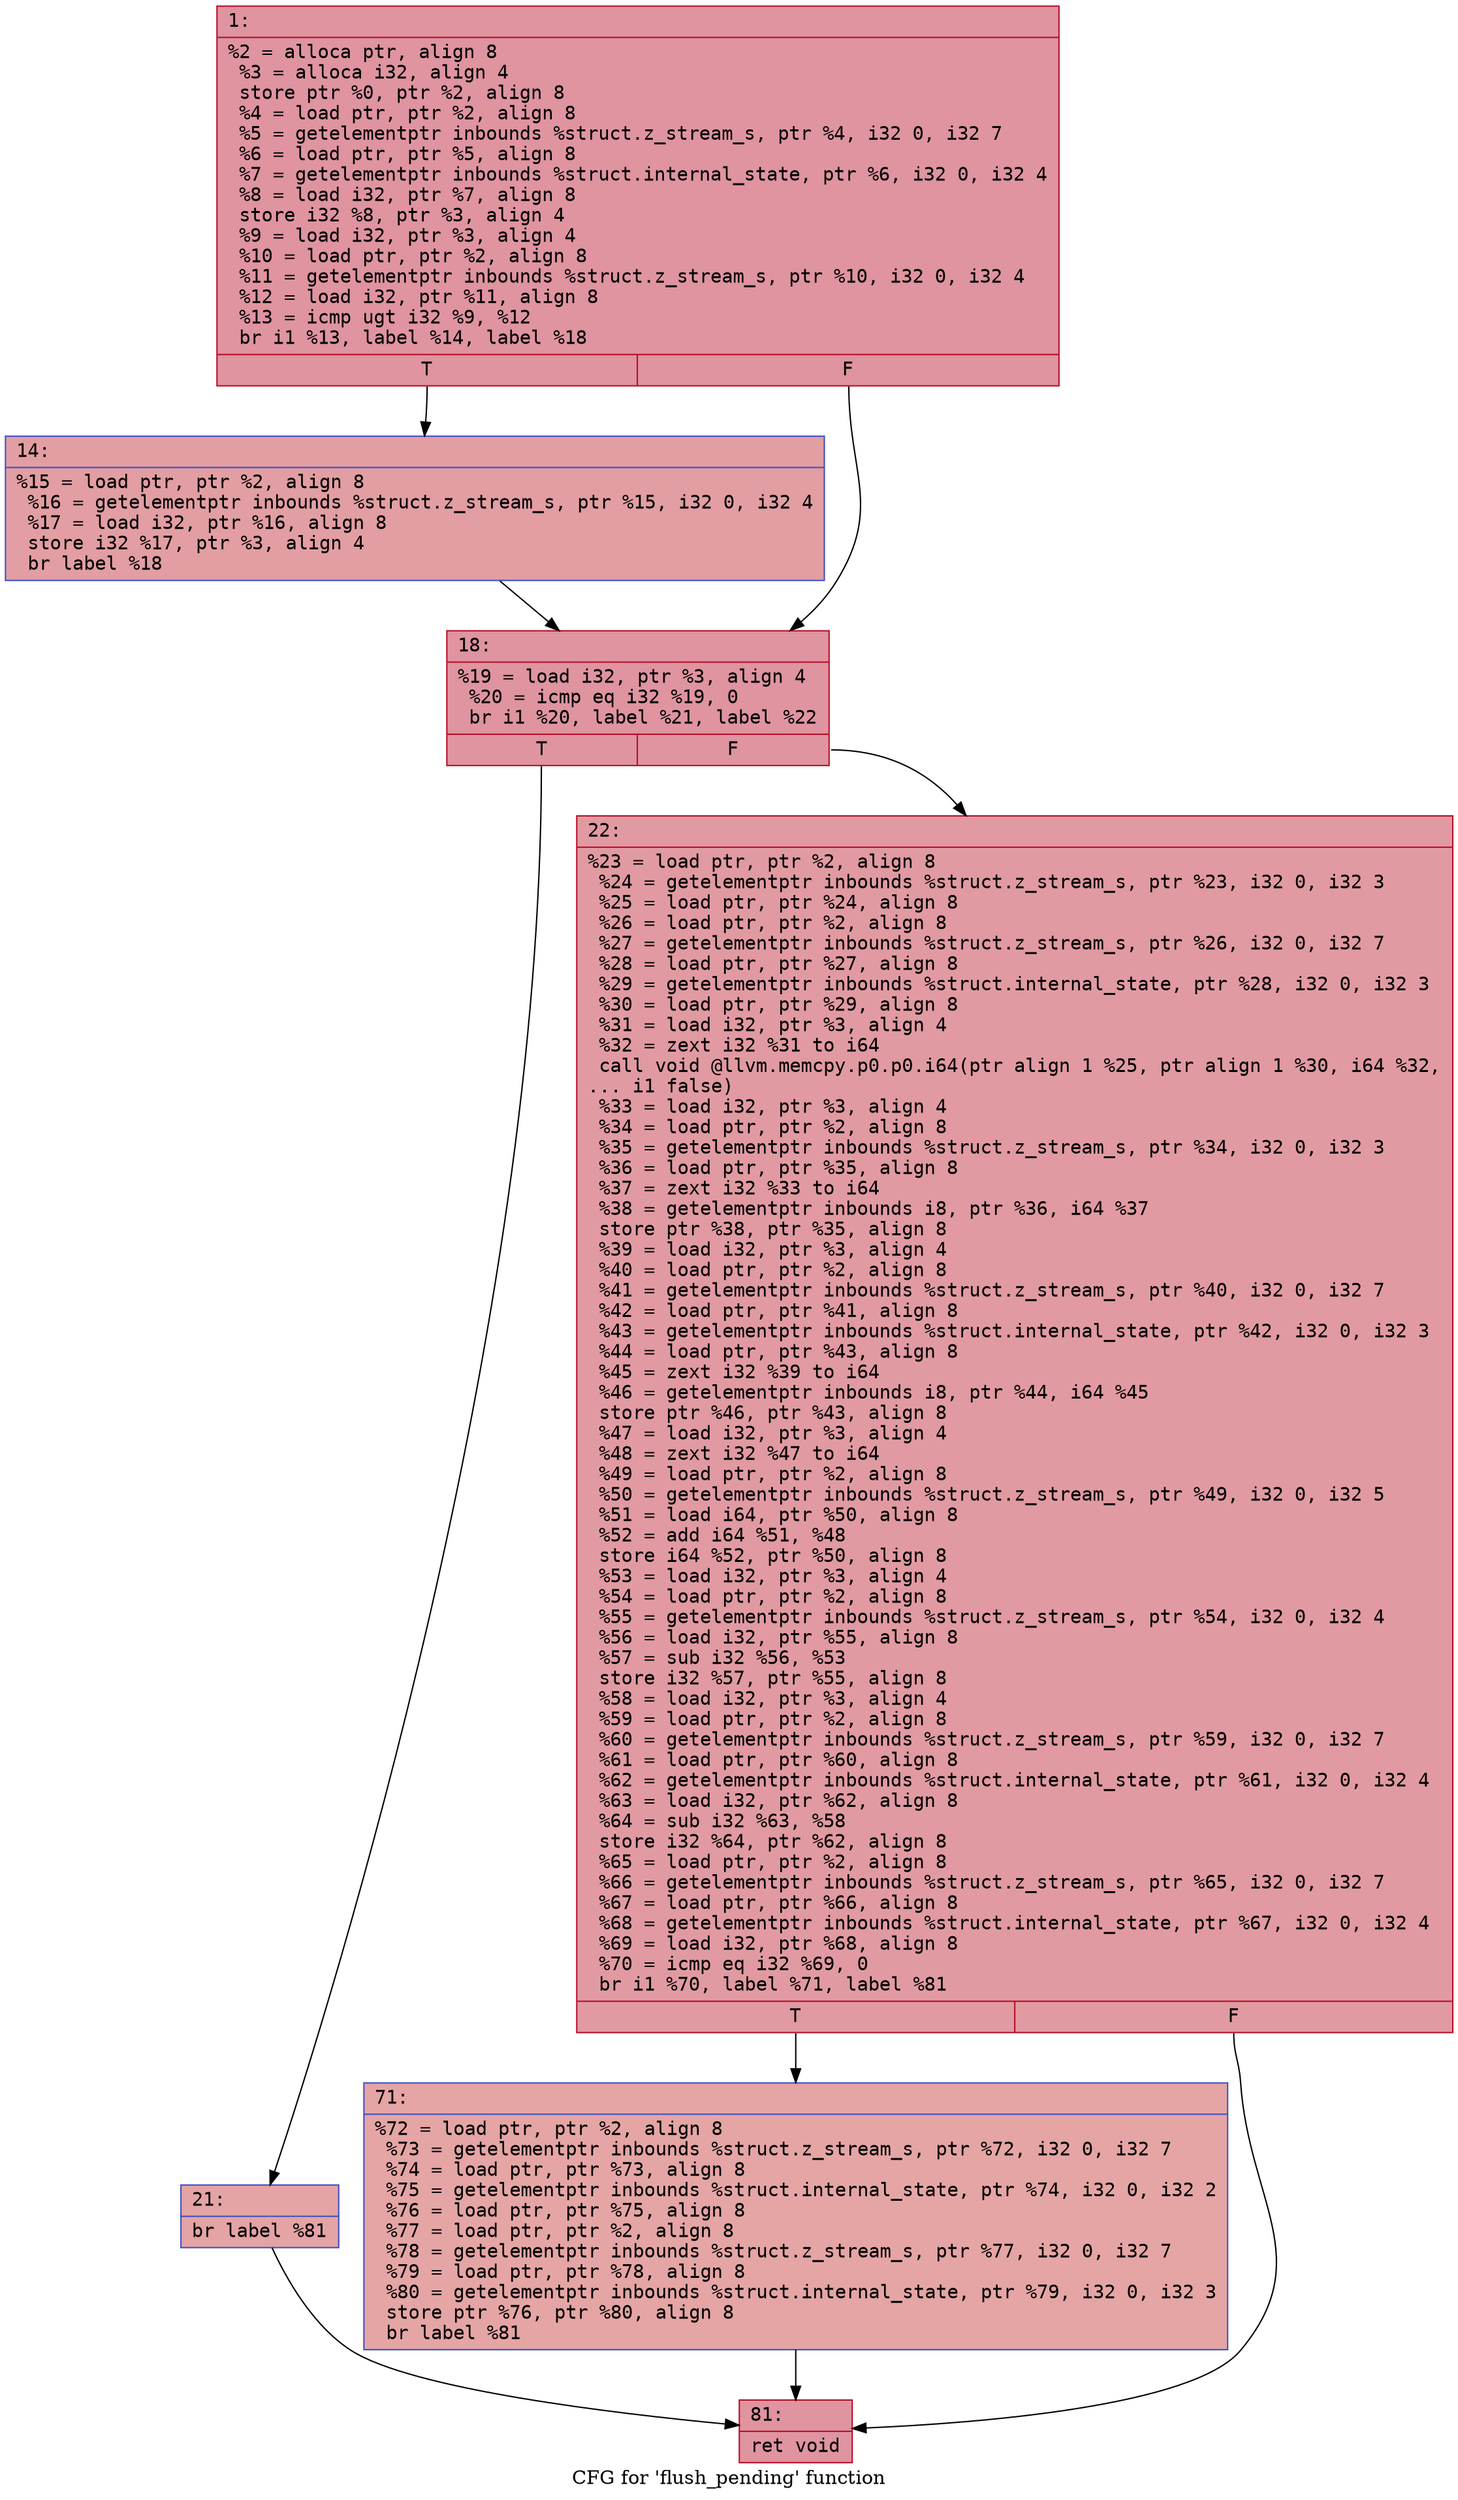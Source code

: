 digraph "CFG for 'flush_pending' function" {
	label="CFG for 'flush_pending' function";

	Node0x600000ad92c0 [shape=record,color="#b70d28ff", style=filled, fillcolor="#b70d2870" fontname="Courier",label="{1:\l|  %2 = alloca ptr, align 8\l  %3 = alloca i32, align 4\l  store ptr %0, ptr %2, align 8\l  %4 = load ptr, ptr %2, align 8\l  %5 = getelementptr inbounds %struct.z_stream_s, ptr %4, i32 0, i32 7\l  %6 = load ptr, ptr %5, align 8\l  %7 = getelementptr inbounds %struct.internal_state, ptr %6, i32 0, i32 4\l  %8 = load i32, ptr %7, align 8\l  store i32 %8, ptr %3, align 4\l  %9 = load i32, ptr %3, align 4\l  %10 = load ptr, ptr %2, align 8\l  %11 = getelementptr inbounds %struct.z_stream_s, ptr %10, i32 0, i32 4\l  %12 = load i32, ptr %11, align 8\l  %13 = icmp ugt i32 %9, %12\l  br i1 %13, label %14, label %18\l|{<s0>T|<s1>F}}"];
	Node0x600000ad92c0:s0 -> Node0x600000ad9310[tooltip="1 -> 14\nProbability 50.00%" ];
	Node0x600000ad92c0:s1 -> Node0x600000ad9360[tooltip="1 -> 18\nProbability 50.00%" ];
	Node0x600000ad9310 [shape=record,color="#3d50c3ff", style=filled, fillcolor="#be242e70" fontname="Courier",label="{14:\l|  %15 = load ptr, ptr %2, align 8\l  %16 = getelementptr inbounds %struct.z_stream_s, ptr %15, i32 0, i32 4\l  %17 = load i32, ptr %16, align 8\l  store i32 %17, ptr %3, align 4\l  br label %18\l}"];
	Node0x600000ad9310 -> Node0x600000ad9360[tooltip="14 -> 18\nProbability 100.00%" ];
	Node0x600000ad9360 [shape=record,color="#b70d28ff", style=filled, fillcolor="#b70d2870" fontname="Courier",label="{18:\l|  %19 = load i32, ptr %3, align 4\l  %20 = icmp eq i32 %19, 0\l  br i1 %20, label %21, label %22\l|{<s0>T|<s1>F}}"];
	Node0x600000ad9360:s0 -> Node0x600000ad93b0[tooltip="18 -> 21\nProbability 37.50%" ];
	Node0x600000ad9360:s1 -> Node0x600000ad9400[tooltip="18 -> 22\nProbability 62.50%" ];
	Node0x600000ad93b0 [shape=record,color="#3d50c3ff", style=filled, fillcolor="#c32e3170" fontname="Courier",label="{21:\l|  br label %81\l}"];
	Node0x600000ad93b0 -> Node0x600000ad94a0[tooltip="21 -> 81\nProbability 100.00%" ];
	Node0x600000ad9400 [shape=record,color="#b70d28ff", style=filled, fillcolor="#bb1b2c70" fontname="Courier",label="{22:\l|  %23 = load ptr, ptr %2, align 8\l  %24 = getelementptr inbounds %struct.z_stream_s, ptr %23, i32 0, i32 3\l  %25 = load ptr, ptr %24, align 8\l  %26 = load ptr, ptr %2, align 8\l  %27 = getelementptr inbounds %struct.z_stream_s, ptr %26, i32 0, i32 7\l  %28 = load ptr, ptr %27, align 8\l  %29 = getelementptr inbounds %struct.internal_state, ptr %28, i32 0, i32 3\l  %30 = load ptr, ptr %29, align 8\l  %31 = load i32, ptr %3, align 4\l  %32 = zext i32 %31 to i64\l  call void @llvm.memcpy.p0.p0.i64(ptr align 1 %25, ptr align 1 %30, i64 %32,\l... i1 false)\l  %33 = load i32, ptr %3, align 4\l  %34 = load ptr, ptr %2, align 8\l  %35 = getelementptr inbounds %struct.z_stream_s, ptr %34, i32 0, i32 3\l  %36 = load ptr, ptr %35, align 8\l  %37 = zext i32 %33 to i64\l  %38 = getelementptr inbounds i8, ptr %36, i64 %37\l  store ptr %38, ptr %35, align 8\l  %39 = load i32, ptr %3, align 4\l  %40 = load ptr, ptr %2, align 8\l  %41 = getelementptr inbounds %struct.z_stream_s, ptr %40, i32 0, i32 7\l  %42 = load ptr, ptr %41, align 8\l  %43 = getelementptr inbounds %struct.internal_state, ptr %42, i32 0, i32 3\l  %44 = load ptr, ptr %43, align 8\l  %45 = zext i32 %39 to i64\l  %46 = getelementptr inbounds i8, ptr %44, i64 %45\l  store ptr %46, ptr %43, align 8\l  %47 = load i32, ptr %3, align 4\l  %48 = zext i32 %47 to i64\l  %49 = load ptr, ptr %2, align 8\l  %50 = getelementptr inbounds %struct.z_stream_s, ptr %49, i32 0, i32 5\l  %51 = load i64, ptr %50, align 8\l  %52 = add i64 %51, %48\l  store i64 %52, ptr %50, align 8\l  %53 = load i32, ptr %3, align 4\l  %54 = load ptr, ptr %2, align 8\l  %55 = getelementptr inbounds %struct.z_stream_s, ptr %54, i32 0, i32 4\l  %56 = load i32, ptr %55, align 8\l  %57 = sub i32 %56, %53\l  store i32 %57, ptr %55, align 8\l  %58 = load i32, ptr %3, align 4\l  %59 = load ptr, ptr %2, align 8\l  %60 = getelementptr inbounds %struct.z_stream_s, ptr %59, i32 0, i32 7\l  %61 = load ptr, ptr %60, align 8\l  %62 = getelementptr inbounds %struct.internal_state, ptr %61, i32 0, i32 4\l  %63 = load i32, ptr %62, align 8\l  %64 = sub i32 %63, %58\l  store i32 %64, ptr %62, align 8\l  %65 = load ptr, ptr %2, align 8\l  %66 = getelementptr inbounds %struct.z_stream_s, ptr %65, i32 0, i32 7\l  %67 = load ptr, ptr %66, align 8\l  %68 = getelementptr inbounds %struct.internal_state, ptr %67, i32 0, i32 4\l  %69 = load i32, ptr %68, align 8\l  %70 = icmp eq i32 %69, 0\l  br i1 %70, label %71, label %81\l|{<s0>T|<s1>F}}"];
	Node0x600000ad9400:s0 -> Node0x600000ad9450[tooltip="22 -> 71\nProbability 37.50%" ];
	Node0x600000ad9400:s1 -> Node0x600000ad94a0[tooltip="22 -> 81\nProbability 62.50%" ];
	Node0x600000ad9450 [shape=record,color="#3d50c3ff", style=filled, fillcolor="#c5333470" fontname="Courier",label="{71:\l|  %72 = load ptr, ptr %2, align 8\l  %73 = getelementptr inbounds %struct.z_stream_s, ptr %72, i32 0, i32 7\l  %74 = load ptr, ptr %73, align 8\l  %75 = getelementptr inbounds %struct.internal_state, ptr %74, i32 0, i32 2\l  %76 = load ptr, ptr %75, align 8\l  %77 = load ptr, ptr %2, align 8\l  %78 = getelementptr inbounds %struct.z_stream_s, ptr %77, i32 0, i32 7\l  %79 = load ptr, ptr %78, align 8\l  %80 = getelementptr inbounds %struct.internal_state, ptr %79, i32 0, i32 3\l  store ptr %76, ptr %80, align 8\l  br label %81\l}"];
	Node0x600000ad9450 -> Node0x600000ad94a0[tooltip="71 -> 81\nProbability 100.00%" ];
	Node0x600000ad94a0 [shape=record,color="#b70d28ff", style=filled, fillcolor="#b70d2870" fontname="Courier",label="{81:\l|  ret void\l}"];
}
